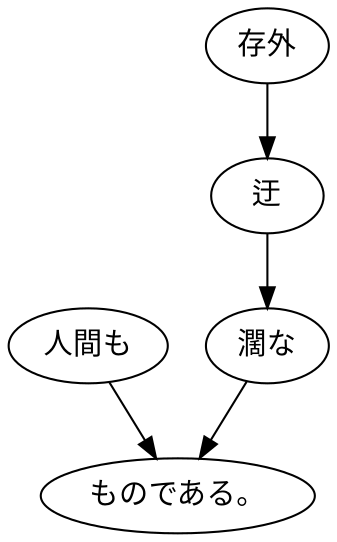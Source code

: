 digraph graph2858 {
	node0 [label="人間も"];
	node1 [label="存外"];
	node2 [label="迂"];
	node3 [label="濶な"];
	node4 [label="ものである。"];
	node0 -> node4;
	node1 -> node2;
	node2 -> node3;
	node3 -> node4;
}
